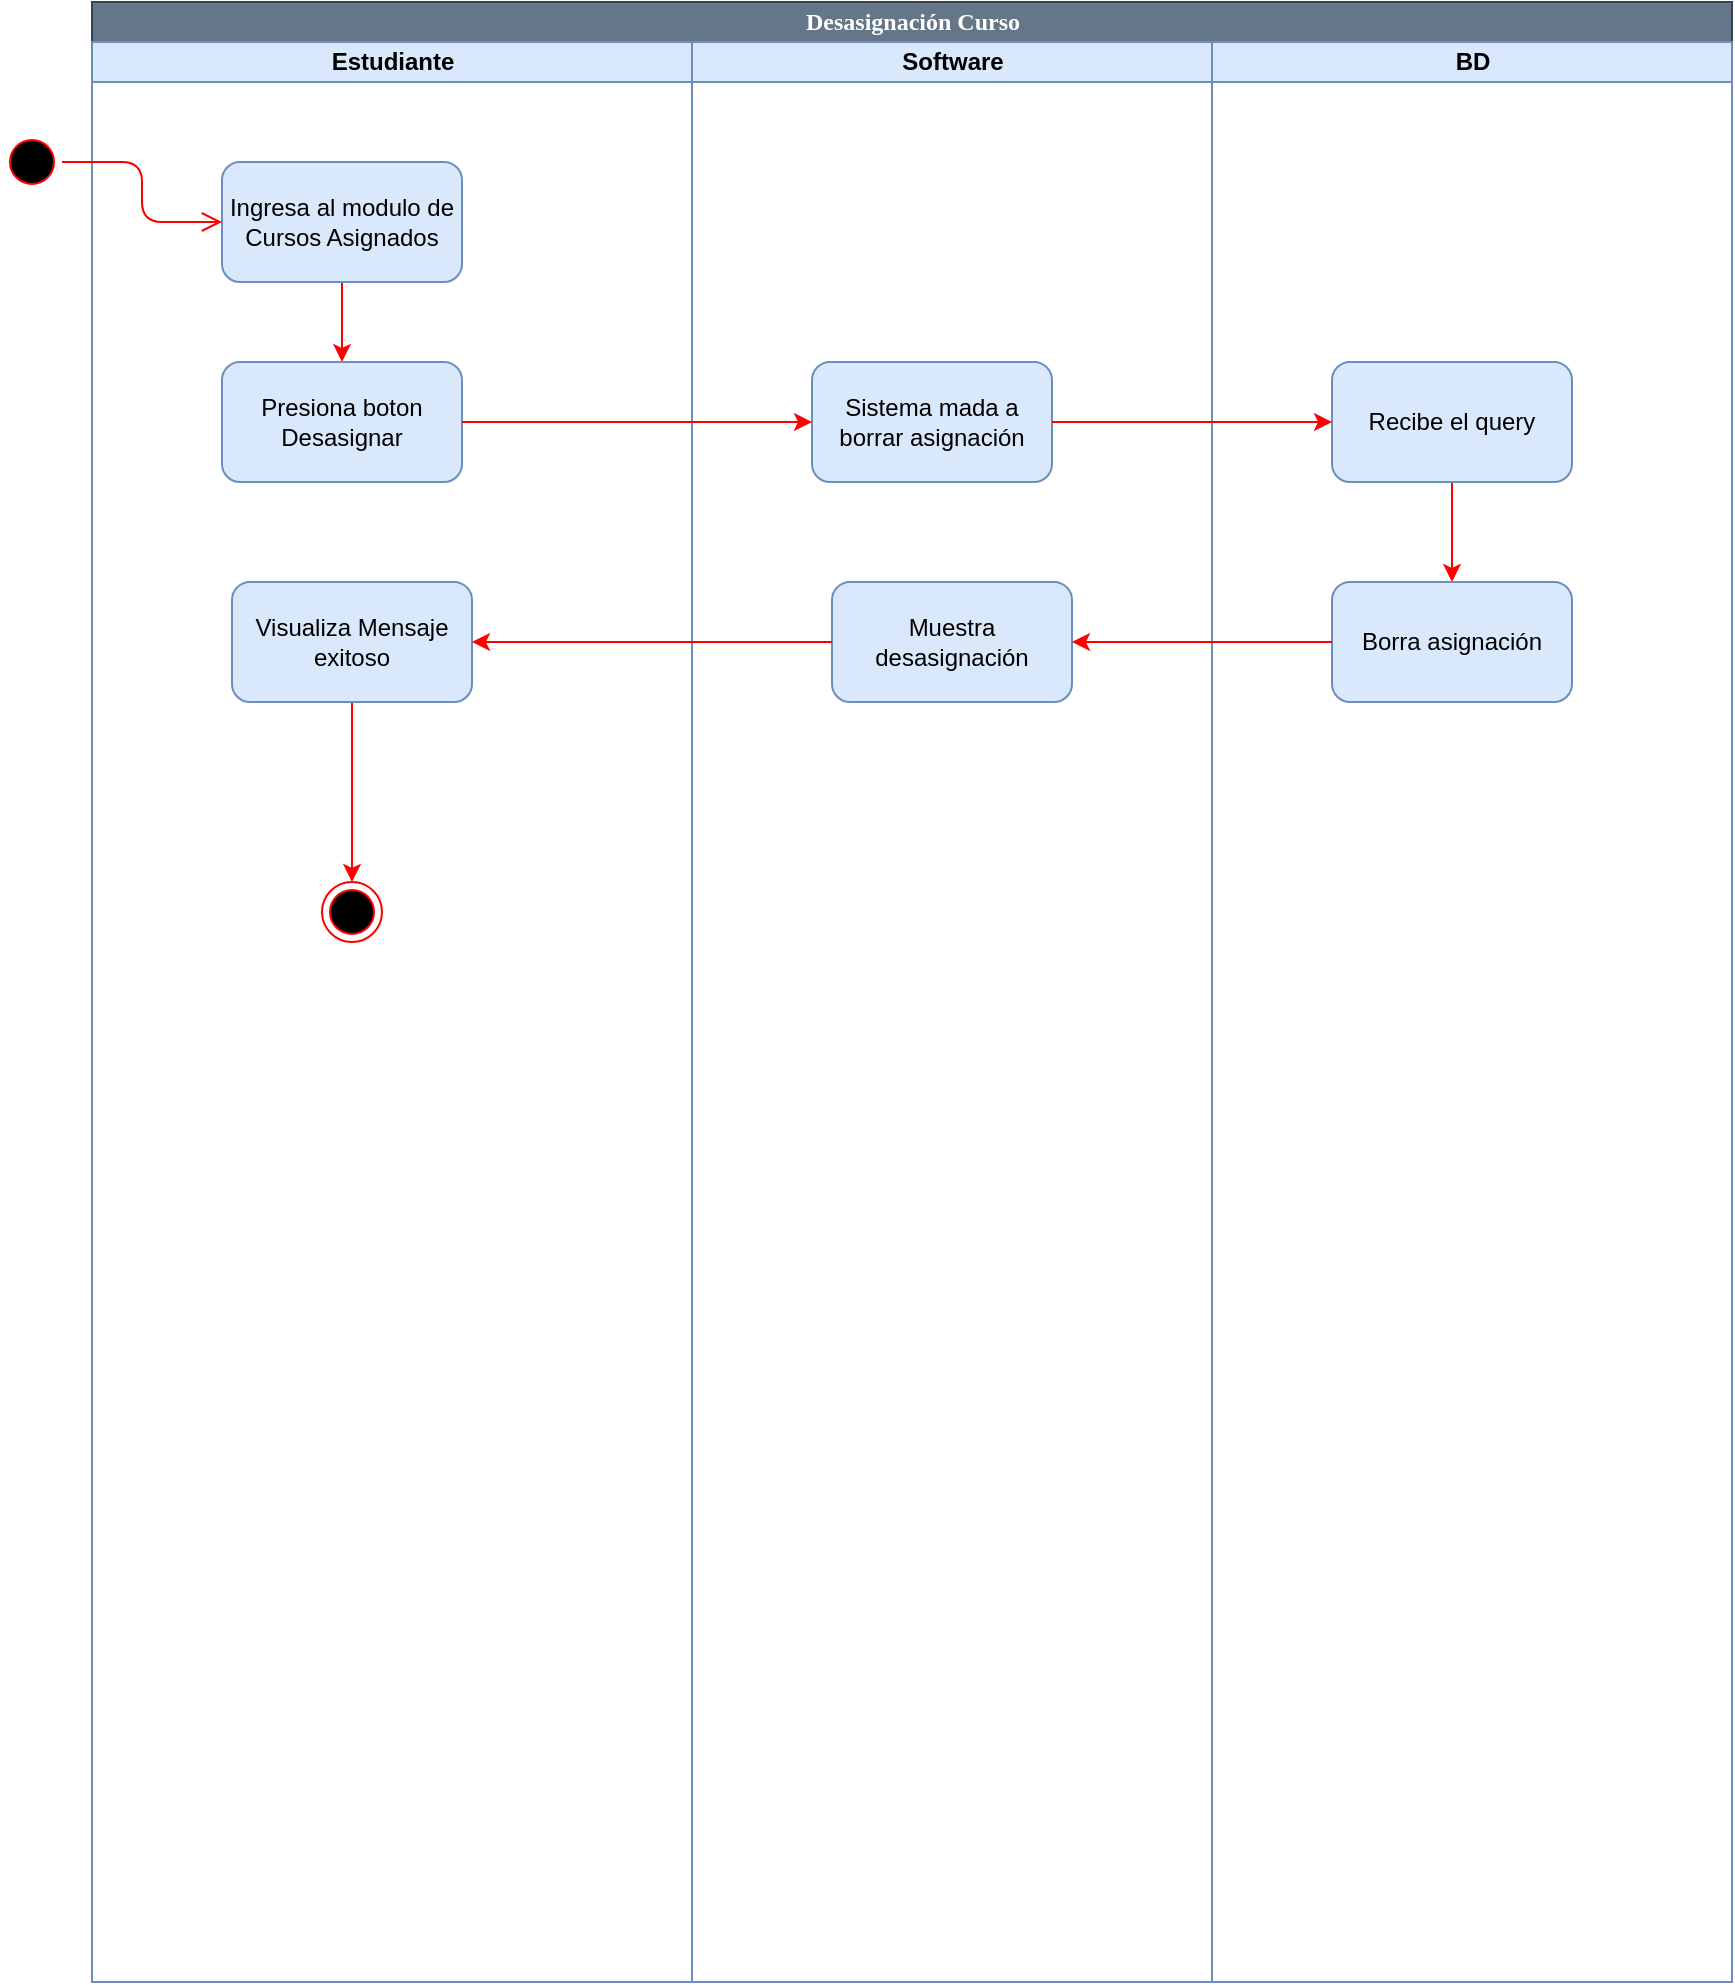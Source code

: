 <mxfile version="11.3.0" type="device" pages="1"><diagram name="Page-1" id="e7e014a7-5840-1c2e-5031-d8a46d1fe8dd"><mxGraphModel dx="2017" dy="496" grid="1" gridSize="10" guides="1" tooltips="1" connect="1" arrows="1" fold="1" page="1" pageScale="1" pageWidth="1169" pageHeight="826" background="#ffffff" math="0" shadow="0"><root><mxCell id="0"/><mxCell id="1" parent="0"/><mxCell id="x8sXX1MR6MzZTFkTH8v6-41" value="Desasignación Curso" style="swimlane;html=1;childLayout=stackLayout;startSize=20;rounded=0;shadow=0;comic=0;labelBackgroundColor=none;strokeColor=#314354;strokeWidth=1;fillColor=#647687;fontFamily=Verdana;fontSize=12;align=center;fontColor=#ffffff;" vertex="1" parent="1"><mxGeometry x="40" y="20" width="820" height="990" as="geometry"/></mxCell><mxCell id="x8sXX1MR6MzZTFkTH8v6-42" value="Estudiante" style="swimlane;html=1;startSize=20;fillColor=#dae8fc;strokeColor=#6c8ebf;" vertex="1" parent="x8sXX1MR6MzZTFkTH8v6-41"><mxGeometry y="20" width="300" height="970" as="geometry"/></mxCell><mxCell id="x8sXX1MR6MzZTFkTH8v6-74" style="edgeStyle=orthogonalEdgeStyle;rounded=0;orthogonalLoop=1;jettySize=auto;html=1;strokeColor=#FF0000;" edge="1" parent="x8sXX1MR6MzZTFkTH8v6-42" source="x8sXX1MR6MzZTFkTH8v6-43" target="x8sXX1MR6MzZTFkTH8v6-73"><mxGeometry relative="1" as="geometry"/></mxCell><mxCell id="x8sXX1MR6MzZTFkTH8v6-43" value="Ingresa al modulo de Cursos Asignados" style="rounded=1;whiteSpace=wrap;html=1;fillColor=#dae8fc;strokeColor=#6c8ebf;" vertex="1" parent="x8sXX1MR6MzZTFkTH8v6-42"><mxGeometry x="65" y="60" width="120" height="60" as="geometry"/></mxCell><mxCell id="x8sXX1MR6MzZTFkTH8v6-73" value="Presiona boton Desasignar" style="rounded=1;whiteSpace=wrap;html=1;fillColor=#dae8fc;strokeColor=#6c8ebf;" vertex="1" parent="x8sXX1MR6MzZTFkTH8v6-42"><mxGeometry x="65" y="160" width="120" height="60" as="geometry"/></mxCell><mxCell id="x8sXX1MR6MzZTFkTH8v6-86" style="edgeStyle=orthogonalEdgeStyle;rounded=0;orthogonalLoop=1;jettySize=auto;html=1;entryX=0.5;entryY=0;entryDx=0;entryDy=0;strokeColor=#FF0000;" edge="1" parent="x8sXX1MR6MzZTFkTH8v6-42" source="x8sXX1MR6MzZTFkTH8v6-82" target="x8sXX1MR6MzZTFkTH8v6-85"><mxGeometry relative="1" as="geometry"/></mxCell><mxCell id="x8sXX1MR6MzZTFkTH8v6-82" value="Visualiza Mensaje exitoso" style="rounded=1;whiteSpace=wrap;html=1;fillColor=#dae8fc;strokeColor=#6c8ebf;" vertex="1" parent="x8sXX1MR6MzZTFkTH8v6-42"><mxGeometry x="70" y="270" width="120" height="60" as="geometry"/></mxCell><mxCell id="x8sXX1MR6MzZTFkTH8v6-85" value="" style="ellipse;html=1;shape=endState;fillColor=#000000;strokeColor=#ff0000;" vertex="1" parent="x8sXX1MR6MzZTFkTH8v6-42"><mxGeometry x="115" y="420" width="30" height="30" as="geometry"/></mxCell><mxCell id="x8sXX1MR6MzZTFkTH8v6-52" value="Software" style="swimlane;html=1;startSize=20;fillColor=#dae8fc;strokeColor=#6c8ebf;" vertex="1" parent="x8sXX1MR6MzZTFkTH8v6-41"><mxGeometry x="300" y="20" width="260" height="970" as="geometry"/></mxCell><mxCell id="x8sXX1MR6MzZTFkTH8v6-75" value="Sistema mada a borrar asignación" style="rounded=1;whiteSpace=wrap;html=1;fillColor=#dae8fc;strokeColor=#6c8ebf;" vertex="1" parent="x8sXX1MR6MzZTFkTH8v6-52"><mxGeometry x="60" y="160" width="120" height="60" as="geometry"/></mxCell><mxCell id="x8sXX1MR6MzZTFkTH8v6-81" value="Muestra desasignación" style="rounded=1;whiteSpace=wrap;html=1;fillColor=#dae8fc;strokeColor=#6c8ebf;" vertex="1" parent="x8sXX1MR6MzZTFkTH8v6-52"><mxGeometry x="70" y="270" width="120" height="60" as="geometry"/></mxCell><mxCell id="x8sXX1MR6MzZTFkTH8v6-57" value="BD" style="swimlane;html=1;startSize=20;fillColor=#dae8fc;strokeColor=#6c8ebf;" vertex="1" parent="x8sXX1MR6MzZTFkTH8v6-41"><mxGeometry x="560" y="20" width="260" height="970" as="geometry"/></mxCell><mxCell id="x8sXX1MR6MzZTFkTH8v6-79" style="edgeStyle=orthogonalEdgeStyle;rounded=0;orthogonalLoop=1;jettySize=auto;html=1;strokeColor=#FF0000;" edge="1" parent="x8sXX1MR6MzZTFkTH8v6-57" source="x8sXX1MR6MzZTFkTH8v6-77" target="x8sXX1MR6MzZTFkTH8v6-78"><mxGeometry relative="1" as="geometry"/></mxCell><mxCell id="x8sXX1MR6MzZTFkTH8v6-77" value="Recibe el query" style="rounded=1;whiteSpace=wrap;html=1;fillColor=#dae8fc;strokeColor=#6c8ebf;" vertex="1" parent="x8sXX1MR6MzZTFkTH8v6-57"><mxGeometry x="60" y="160" width="120" height="60" as="geometry"/></mxCell><mxCell id="x8sXX1MR6MzZTFkTH8v6-78" value="Borra asignación" style="rounded=1;whiteSpace=wrap;html=1;fillColor=#dae8fc;strokeColor=#6c8ebf;" vertex="1" parent="x8sXX1MR6MzZTFkTH8v6-57"><mxGeometry x="60" y="270" width="120" height="60" as="geometry"/></mxCell><mxCell id="x8sXX1MR6MzZTFkTH8v6-76" style="edgeStyle=orthogonalEdgeStyle;rounded=0;orthogonalLoop=1;jettySize=auto;html=1;strokeColor=#FF0000;" edge="1" parent="x8sXX1MR6MzZTFkTH8v6-41" source="x8sXX1MR6MzZTFkTH8v6-73" target="x8sXX1MR6MzZTFkTH8v6-75"><mxGeometry relative="1" as="geometry"/></mxCell><mxCell id="x8sXX1MR6MzZTFkTH8v6-80" style="edgeStyle=orthogonalEdgeStyle;rounded=0;orthogonalLoop=1;jettySize=auto;html=1;strokeColor=#FF0000;" edge="1" parent="x8sXX1MR6MzZTFkTH8v6-41" source="x8sXX1MR6MzZTFkTH8v6-75" target="x8sXX1MR6MzZTFkTH8v6-77"><mxGeometry relative="1" as="geometry"/></mxCell><mxCell id="x8sXX1MR6MzZTFkTH8v6-83" style="edgeStyle=orthogonalEdgeStyle;rounded=0;orthogonalLoop=1;jettySize=auto;html=1;strokeColor=#FF0000;" edge="1" parent="x8sXX1MR6MzZTFkTH8v6-41" source="x8sXX1MR6MzZTFkTH8v6-81" target="x8sXX1MR6MzZTFkTH8v6-82"><mxGeometry relative="1" as="geometry"/></mxCell><mxCell id="x8sXX1MR6MzZTFkTH8v6-84" style="edgeStyle=orthogonalEdgeStyle;rounded=0;orthogonalLoop=1;jettySize=auto;html=1;entryX=1;entryY=0.5;entryDx=0;entryDy=0;strokeColor=#FF0000;" edge="1" parent="x8sXX1MR6MzZTFkTH8v6-41" source="x8sXX1MR6MzZTFkTH8v6-78" target="x8sXX1MR6MzZTFkTH8v6-81"><mxGeometry relative="1" as="geometry"/></mxCell><mxCell id="x8sXX1MR6MzZTFkTH8v6-70" value="" style="ellipse;html=1;shape=startState;fillColor=#000000;strokeColor=#ff0000;" vertex="1" parent="1"><mxGeometry x="-5" y="85" width="30" height="30" as="geometry"/></mxCell><mxCell id="x8sXX1MR6MzZTFkTH8v6-71" value="" style="edgeStyle=orthogonalEdgeStyle;html=1;verticalAlign=bottom;endArrow=open;endSize=8;strokeColor=#ff0000;entryX=0;entryY=0.5;entryDx=0;entryDy=0;" edge="1" parent="1" source="x8sXX1MR6MzZTFkTH8v6-70" target="x8sXX1MR6MzZTFkTH8v6-43"><mxGeometry relative="1" as="geometry"><mxPoint x="10" y="175" as="targetPoint"/></mxGeometry></mxCell></root></mxGraphModel></diagram></mxfile>
